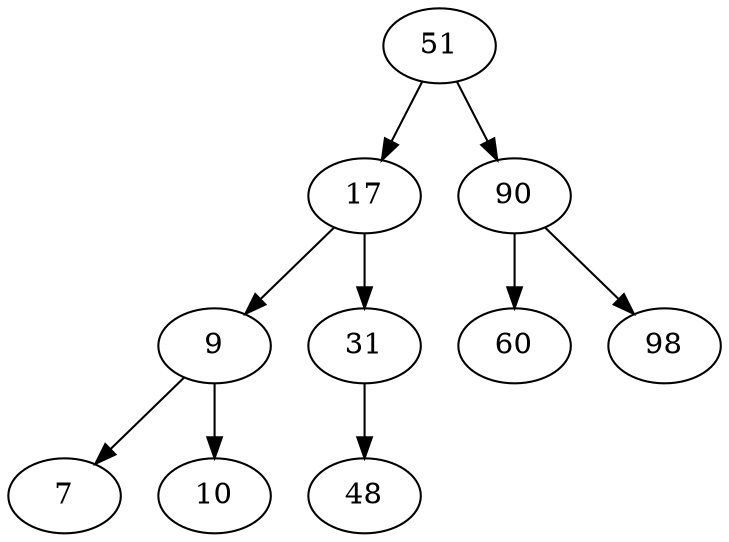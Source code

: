 
 digraph g{
t7[label="7"];
 t7;t7;
t10[label="10"];
 t10;t10;
t9[label="9"];
 t9-> t7;t9-> t10;
t48[label="48"];
 t48;t48;
t31[label="31"];
 t31;t31-> t48;
t17[label="17"];
 t17-> t9;t17-> t31;
t60[label="60"];
 t60;t60;
t98[label="98"];
 t98;t98;
t90[label="90"];
 t90-> t60;t90-> t98;
t51[label="51"];
 t51-> t17;t51-> t90;
}
